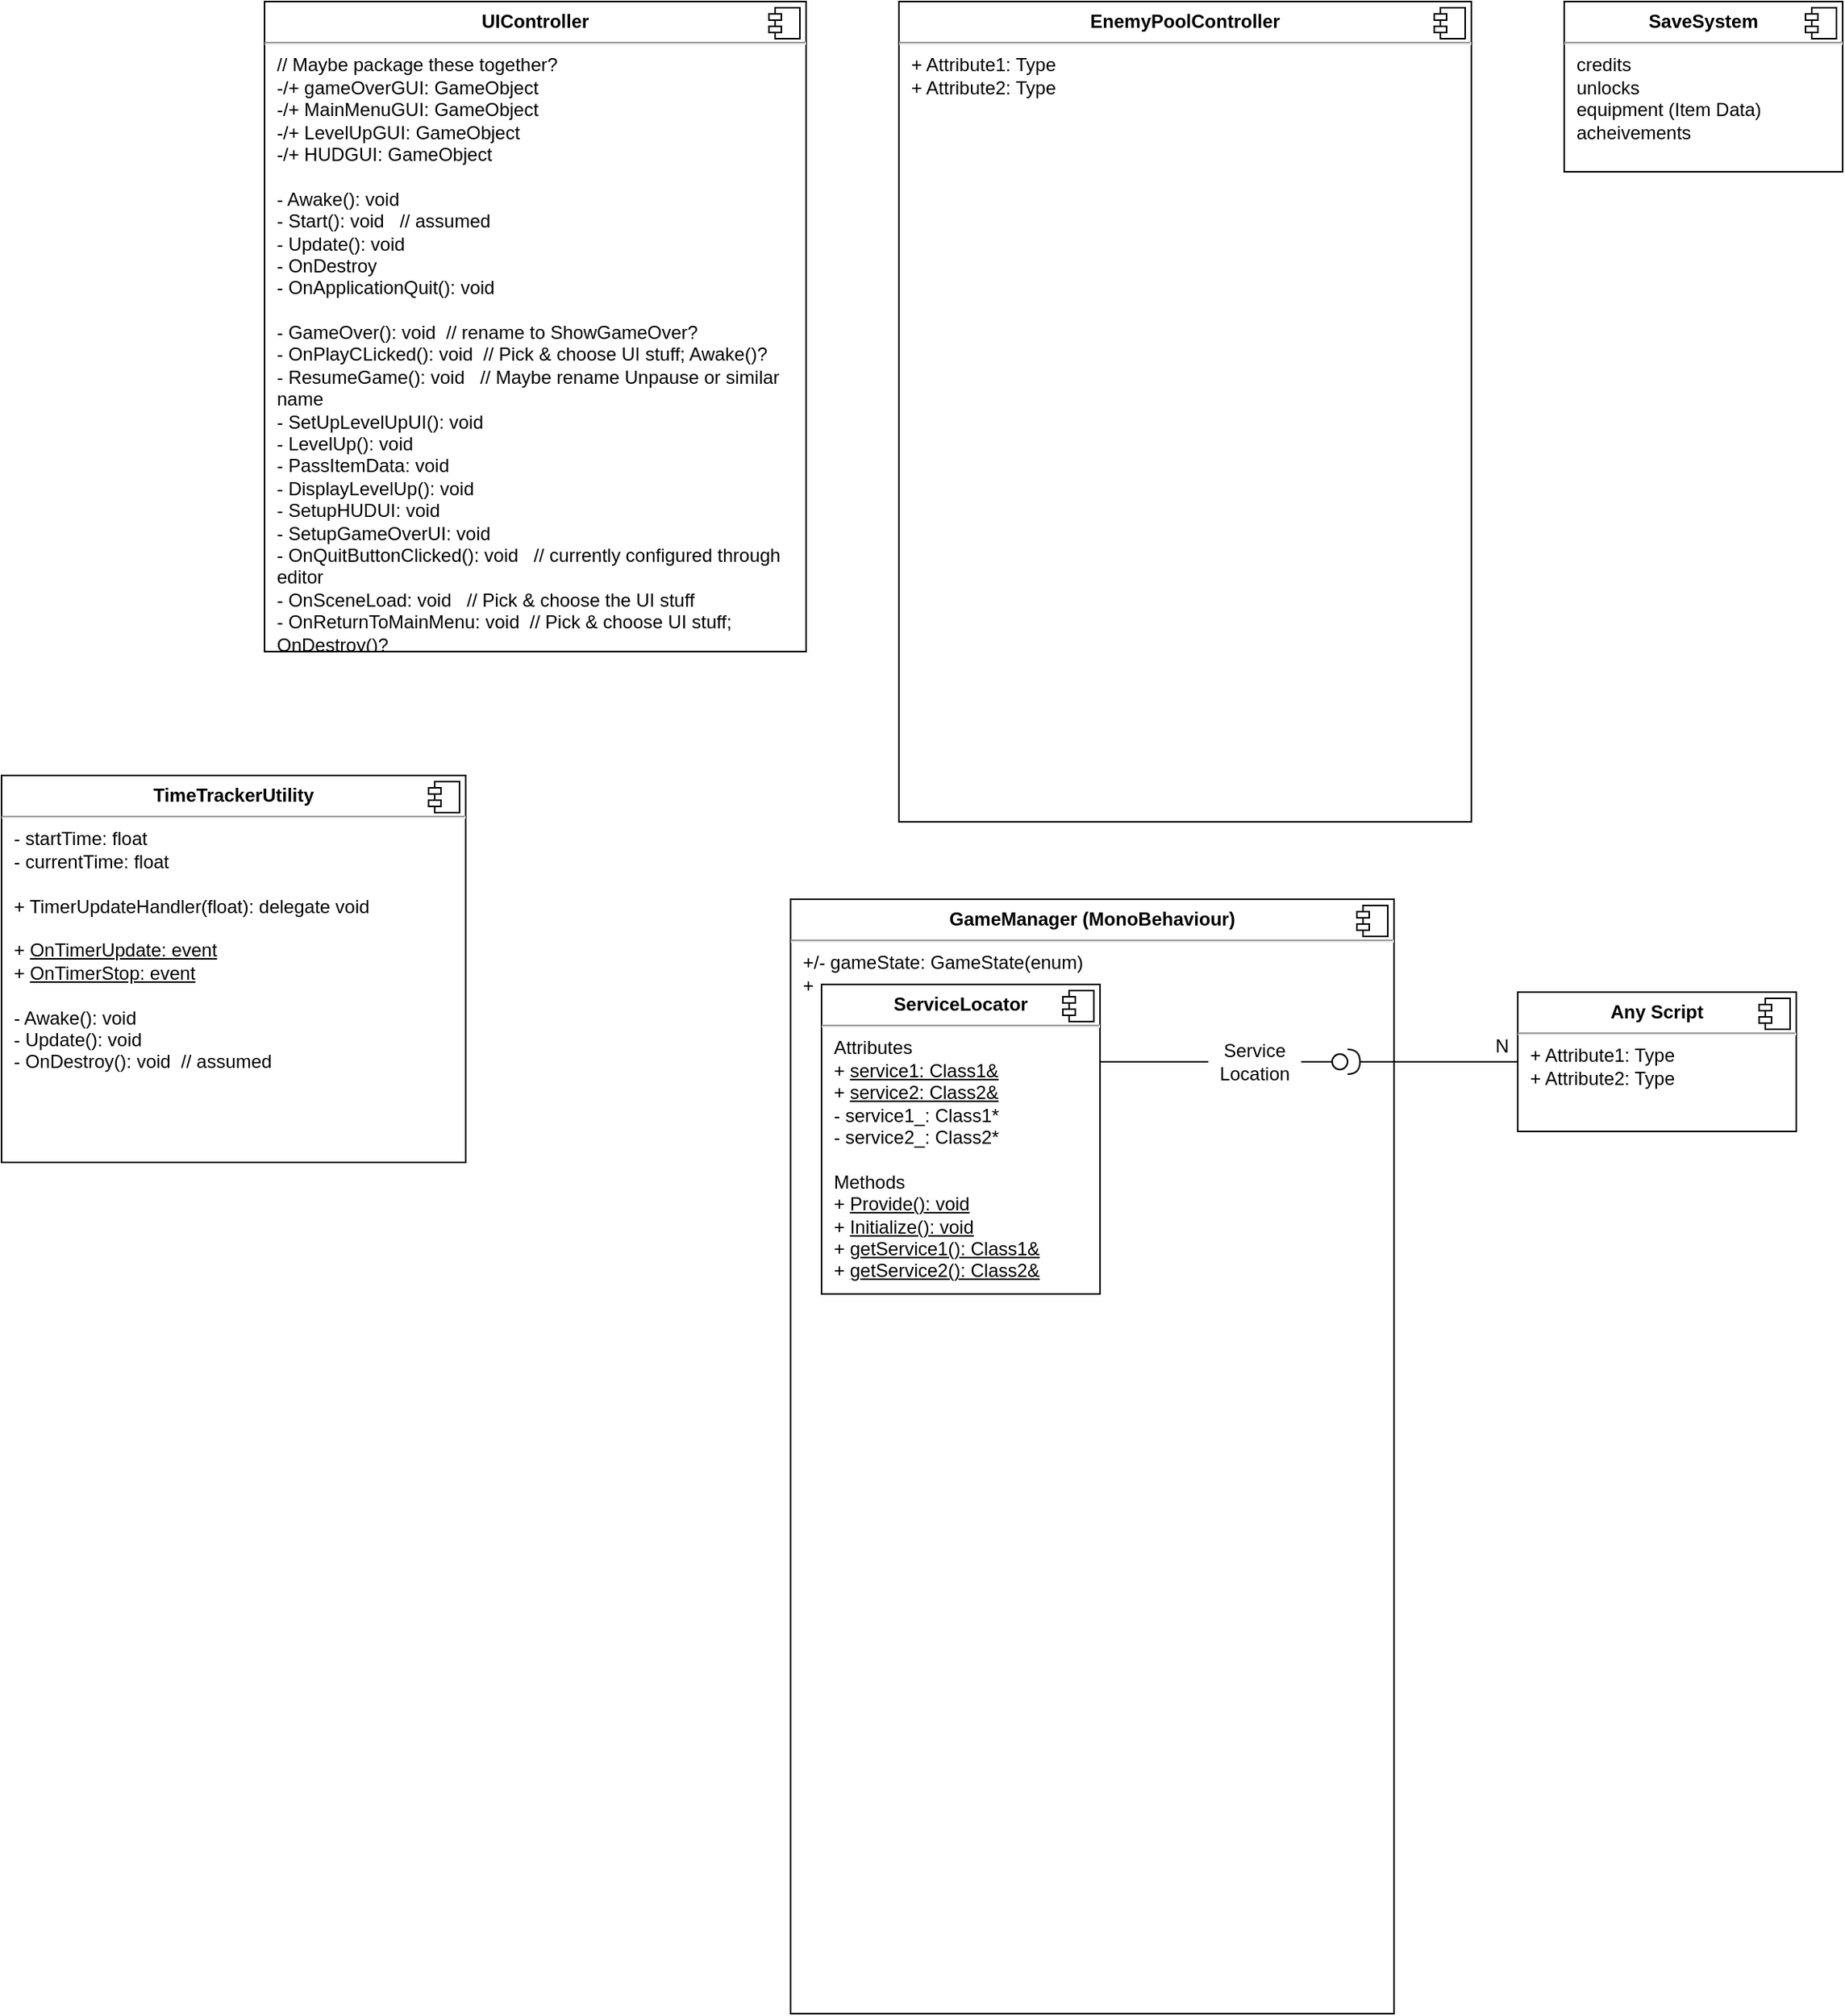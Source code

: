 <mxfile version="21.3.7" type="device">
  <diagram id="C5RBs43oDa-KdzZeNtuy" name="Page-1">
    <mxGraphModel dx="3218" dy="2375" grid="1" gridSize="10" guides="1" tooltips="1" connect="1" arrows="1" fold="1" page="1" pageScale="1" pageWidth="827" pageHeight="1169" math="0" shadow="0">
      <root>
        <mxCell id="WIyWlLk6GJQsqaUBKTNV-0" />
        <mxCell id="WIyWlLk6GJQsqaUBKTNV-1" parent="WIyWlLk6GJQsqaUBKTNV-0" />
        <mxCell id="jma4KsqjWtt4Johjfto5-11" value="&lt;p style=&quot;margin:0px;margin-top:6px;text-align:center;&quot;&gt;&lt;b&gt;GameManager (MonoBehaviour)&lt;/b&gt;&lt;/p&gt;&lt;hr&gt;&lt;p style=&quot;margin:0px;margin-left:8px;&quot;&gt;+/- gameState: GameState(enum)&lt;br&gt;+&amp;nbsp;&lt;/p&gt;&lt;p style=&quot;margin:0px;margin-left:8px;&quot;&gt;&lt;br&gt;&lt;/p&gt;&lt;p style=&quot;margin:0px;margin-left:8px;&quot;&gt;&lt;br&gt;&lt;/p&gt;&lt;p style=&quot;margin:0px;margin-left:8px;&quot;&gt;&lt;br&gt;&lt;/p&gt;&lt;p style=&quot;margin:0px;margin-left:8px;&quot;&gt;&lt;br&gt;&lt;/p&gt;&lt;p style=&quot;margin:0px;margin-left:8px;&quot;&gt;&lt;br&gt;&lt;/p&gt;&lt;p style=&quot;margin:0px;margin-left:8px;&quot;&gt;&lt;br&gt;&lt;/p&gt;&lt;p style=&quot;margin:0px;margin-left:8px;&quot;&gt;&lt;br&gt;&lt;/p&gt;&lt;p style=&quot;margin:0px;margin-left:8px;&quot;&gt;&lt;br&gt;&lt;/p&gt;&lt;p style=&quot;margin:0px;margin-left:8px;&quot;&gt;&lt;br&gt;&lt;/p&gt;&lt;p style=&quot;margin:0px;margin-left:8px;&quot;&gt;&lt;br&gt;&lt;/p&gt;&lt;p style=&quot;margin:0px;margin-left:8px;&quot;&gt;&lt;br&gt;&lt;/p&gt;&lt;p style=&quot;margin:0px;margin-left:8px;&quot;&gt;&lt;br&gt;&lt;/p&gt;&lt;p style=&quot;margin:0px;margin-left:8px;&quot;&gt;&lt;br&gt;&lt;/p&gt;&lt;p style=&quot;margin:0px;margin-left:8px;&quot;&gt;&lt;br&gt;&lt;/p&gt;&lt;p style=&quot;margin:0px;margin-left:8px;&quot;&gt;&lt;br&gt;&lt;/p&gt;" style="align=left;overflow=fill;html=1;dropTarget=0;whiteSpace=wrap;" parent="WIyWlLk6GJQsqaUBKTNV-1" vertex="1">
          <mxGeometry x="280" y="280" width="390" height="720" as="geometry" />
        </mxCell>
        <mxCell id="jma4KsqjWtt4Johjfto5-12" value="" style="shape=component;jettyWidth=8;jettyHeight=4;" parent="jma4KsqjWtt4Johjfto5-11" vertex="1">
          <mxGeometry x="1" width="20" height="20" relative="1" as="geometry">
            <mxPoint x="-24" y="4" as="offset" />
          </mxGeometry>
        </mxCell>
        <mxCell id="jma4KsqjWtt4Johjfto5-0" value="&lt;p style=&quot;margin:0px;margin-top:6px;text-align:center;&quot;&gt;&lt;b&gt;ServiceLocator&lt;/b&gt;&lt;/p&gt;&lt;hr&gt;&lt;p style=&quot;margin:0px;margin-left:8px;&quot;&gt;Attributes&lt;/p&gt;&lt;p style=&quot;margin:0px;margin-left:8px;&quot;&gt;+ &lt;u&gt;service1: Class1&amp;amp;&lt;/u&gt;&lt;/p&gt;&lt;p style=&quot;margin:0px;margin-left:8px;&quot;&gt;+ &lt;u&gt;service2: Class2&amp;amp;&lt;/u&gt;&lt;/p&gt;&lt;p style=&quot;margin:0px;margin-left:8px;&quot;&gt;&lt;span style=&quot;background-color: initial;&quot;&gt;- service1_: Class1*&lt;/span&gt;&lt;br&gt;&lt;/p&gt;&lt;p style=&quot;margin:0px;margin-left:8px;&quot;&gt;- service2_: Class2*&lt;u&gt;&lt;br&gt;&lt;/u&gt;&lt;/p&gt;&lt;p style=&quot;margin:0px;margin-left:8px;&quot;&gt;&lt;u&gt;&lt;br&gt;&lt;/u&gt;&lt;/p&gt;&lt;p style=&quot;margin:0px;margin-left:8px;&quot;&gt;Methods&lt;/p&gt;&lt;p style=&quot;margin:0px;margin-left:8px;&quot;&gt;+ &lt;u&gt;Provide(): void&lt;/u&gt;&lt;/p&gt;&lt;p style=&quot;margin:0px;margin-left:8px;&quot;&gt;+ &lt;u&gt;Initialize(): void&lt;/u&gt;&lt;/p&gt;&lt;p style=&quot;margin:0px;margin-left:8px;&quot;&gt;+ &lt;u&gt;getService1(): Class1&amp;amp;&lt;/u&gt;&lt;/p&gt;&lt;p style=&quot;margin:0px;margin-left:8px;&quot;&gt;+ &lt;u&gt;getService2(): Class2&amp;amp;&lt;/u&gt;&lt;/p&gt;" style="align=left;overflow=fill;html=1;dropTarget=0;whiteSpace=wrap;" parent="WIyWlLk6GJQsqaUBKTNV-1" vertex="1">
          <mxGeometry x="300" y="335" width="180" height="200" as="geometry" />
        </mxCell>
        <mxCell id="jma4KsqjWtt4Johjfto5-1" value="" style="shape=component;jettyWidth=8;jettyHeight=4;" parent="jma4KsqjWtt4Johjfto5-0" vertex="1">
          <mxGeometry x="1" width="20" height="20" relative="1" as="geometry">
            <mxPoint x="-24" y="4" as="offset" />
          </mxGeometry>
        </mxCell>
        <mxCell id="jma4KsqjWtt4Johjfto5-3" value="" style="rounded=0;orthogonalLoop=1;jettySize=auto;html=1;endArrow=none;endFill=0;sketch=0;sourcePerimeterSpacing=0;targetPerimeterSpacing=0;exitX=1;exitY=0.5;exitDx=0;exitDy=0;" parent="WIyWlLk6GJQsqaUBKTNV-1" source="jma4KsqjWtt4Johjfto5-7" target="jma4KsqjWtt4Johjfto5-5" edge="1">
          <mxGeometry relative="1" as="geometry">
            <mxPoint x="566" y="375" as="sourcePoint" />
            <mxPoint x="570" y="380" as="targetPoint" />
          </mxGeometry>
        </mxCell>
        <mxCell id="jma4KsqjWtt4Johjfto5-4" value="" style="rounded=0;orthogonalLoop=1;jettySize=auto;html=1;endArrow=halfCircle;endFill=0;endSize=6;strokeWidth=1;sketch=0;exitX=0;exitY=0.5;exitDx=0;exitDy=0;" parent="WIyWlLk6GJQsqaUBKTNV-1" source="jma4KsqjWtt4Johjfto5-9" target="jma4KsqjWtt4Johjfto5-5" edge="1">
          <mxGeometry relative="1" as="geometry">
            <mxPoint x="760" y="405" as="sourcePoint" />
            <mxPoint x="566" y="340" as="targetPoint" />
          </mxGeometry>
        </mxCell>
        <mxCell id="jma4KsqjWtt4Johjfto5-5" value="" style="ellipse;whiteSpace=wrap;html=1;align=center;aspect=fixed;resizable=0;points=[];outlineConnect=0;sketch=0;" parent="WIyWlLk6GJQsqaUBKTNV-1" vertex="1">
          <mxGeometry x="630" y="380" width="10" height="10" as="geometry" />
        </mxCell>
        <mxCell id="jma4KsqjWtt4Johjfto5-8" value="" style="rounded=0;orthogonalLoop=1;jettySize=auto;html=1;endArrow=none;endFill=0;sketch=0;sourcePerimeterSpacing=0;targetPerimeterSpacing=0;exitX=1;exitY=0.25;exitDx=0;exitDy=0;" parent="WIyWlLk6GJQsqaUBKTNV-1" source="jma4KsqjWtt4Johjfto5-0" target="jma4KsqjWtt4Johjfto5-7" edge="1">
          <mxGeometry relative="1" as="geometry">
            <mxPoint x="414" y="350" as="sourcePoint" />
            <mxPoint x="414" y="290" as="targetPoint" />
          </mxGeometry>
        </mxCell>
        <mxCell id="jma4KsqjWtt4Johjfto5-7" value="Service Location" style="text;html=1;strokeColor=none;fillColor=none;align=center;verticalAlign=middle;whiteSpace=wrap;rounded=0;" parent="WIyWlLk6GJQsqaUBKTNV-1" vertex="1">
          <mxGeometry x="550" y="370" width="60" height="30" as="geometry" />
        </mxCell>
        <mxCell id="jma4KsqjWtt4Johjfto5-9" value="&lt;p style=&quot;margin:0px;margin-top:6px;text-align:center;&quot;&gt;&lt;b&gt;Any Script&lt;/b&gt;&lt;/p&gt;&lt;hr&gt;&lt;p style=&quot;margin:0px;margin-left:8px;&quot;&gt;+ Attribute1: Type&lt;br&gt;+ Attribute2: Type&lt;/p&gt;" style="align=left;overflow=fill;html=1;dropTarget=0;whiteSpace=wrap;" parent="WIyWlLk6GJQsqaUBKTNV-1" vertex="1">
          <mxGeometry x="750" y="340" width="180" height="90" as="geometry" />
        </mxCell>
        <mxCell id="jma4KsqjWtt4Johjfto5-10" value="" style="shape=component;jettyWidth=8;jettyHeight=4;" parent="jma4KsqjWtt4Johjfto5-9" vertex="1">
          <mxGeometry x="1" width="20" height="20" relative="1" as="geometry">
            <mxPoint x="-24" y="4" as="offset" />
          </mxGeometry>
        </mxCell>
        <mxCell id="jma4KsqjWtt4Johjfto5-13" value="N" style="text;html=1;strokeColor=none;fillColor=none;align=center;verticalAlign=middle;whiteSpace=wrap;rounded=0;" parent="WIyWlLk6GJQsqaUBKTNV-1" vertex="1">
          <mxGeometry x="710" y="360" width="60" height="30" as="geometry" />
        </mxCell>
        <mxCell id="UgNJFlqmVox4R-EowWa5-0" value="&lt;p style=&quot;margin:0px;margin-top:6px;text-align:center;&quot;&gt;&lt;b&gt;UIController&lt;/b&gt;&lt;/p&gt;&lt;hr&gt;&lt;p style=&quot;margin:0px;margin-left:8px;&quot;&gt;// Maybe package these together?&lt;/p&gt;&lt;p style=&quot;margin:0px;margin-left:8px;&quot;&gt;-/+ gameOverGUI: GameObject&lt;br&gt;-/+ MainMenuGUI: GameObject&lt;/p&gt;&lt;p style=&quot;margin:0px;margin-left:8px;&quot;&gt;-/+ LevelUpGUI: GameObject&lt;/p&gt;&lt;p style=&quot;margin:0px;margin-left:8px;&quot;&gt;-/+ HUDGUI: GameObject&amp;nbsp;&amp;nbsp;&lt;/p&gt;&lt;p style=&quot;margin:0px;margin-left:8px;&quot;&gt;&lt;br&gt;&lt;/p&gt;&lt;p style=&quot;margin:0px;margin-left:8px;&quot;&gt;- Awake(): void&lt;/p&gt;&lt;p style=&quot;margin:0px;margin-left:8px;&quot;&gt;- Start(): void&amp;nbsp; &amp;nbsp;// assumed&lt;/p&gt;&lt;p style=&quot;margin:0px;margin-left:8px;&quot;&gt;- Update(): void&lt;/p&gt;&lt;p style=&quot;margin:0px;margin-left:8px;&quot;&gt;- OnDestroy&lt;/p&gt;&lt;p style=&quot;margin:0px;margin-left:8px;&quot;&gt;- OnApplicationQuit(): void&lt;/p&gt;&lt;p style=&quot;margin:0px;margin-left:8px;&quot;&gt;&lt;br&gt;&lt;/p&gt;&lt;p style=&quot;margin:0px;margin-left:8px;&quot;&gt;- GameOver(): void&amp;nbsp; // rename to ShowGameOver?&lt;/p&gt;&lt;p style=&quot;margin:0px;margin-left:8px;&quot;&gt;- OnPlayCLicked(): void&amp;nbsp; // Pick &amp;amp; choose UI stuff; Awake()?&lt;/p&gt;&lt;p style=&quot;margin:0px;margin-left:8px;&quot;&gt;- ResumeGame(): void&amp;nbsp; &amp;nbsp;// Maybe rename Unpause or similar name&lt;/p&gt;&lt;p style=&quot;margin:0px;margin-left:8px;&quot;&gt;- SetUpLevelUpUI(): void&lt;/p&gt;&lt;p style=&quot;margin:0px;margin-left:8px;&quot;&gt;- LevelUp(): void&lt;/p&gt;&lt;p style=&quot;margin:0px;margin-left:8px;&quot;&gt;- PassItemData: void&lt;/p&gt;&lt;p style=&quot;margin:0px;margin-left:8px;&quot;&gt;- DisplayLevelUp(): void&lt;/p&gt;&lt;p style=&quot;margin:0px;margin-left:8px;&quot;&gt;- SetupHUDUI: void&lt;/p&gt;&lt;p style=&quot;margin:0px;margin-left:8px;&quot;&gt;- SetupGameOverUI: void&lt;/p&gt;&lt;p style=&quot;margin:0px;margin-left:8px;&quot;&gt;- OnQuitButtonClicked(): void&amp;nbsp; &amp;nbsp;// currently configured through editor&lt;/p&gt;&lt;p style=&quot;margin:0px;margin-left:8px;&quot;&gt;- OnSceneLoad: void&amp;nbsp; &amp;nbsp;// Pick &amp;amp; choose the UI stuff&lt;/p&gt;&lt;p style=&quot;margin:0px;margin-left:8px;&quot;&gt;- OnReturnToMainMenu: void&amp;nbsp; // Pick &amp;amp; choose UI stuff; OnDestroy()?&lt;/p&gt;" style="align=left;overflow=fill;html=1;dropTarget=0;whiteSpace=wrap;" vertex="1" parent="WIyWlLk6GJQsqaUBKTNV-1">
          <mxGeometry x="-60" y="-300" width="350" height="420" as="geometry" />
        </mxCell>
        <mxCell id="UgNJFlqmVox4R-EowWa5-1" value="" style="shape=component;jettyWidth=8;jettyHeight=4;" vertex="1" parent="UgNJFlqmVox4R-EowWa5-0">
          <mxGeometry x="1" width="20" height="20" relative="1" as="geometry">
            <mxPoint x="-24" y="4" as="offset" />
          </mxGeometry>
        </mxCell>
        <mxCell id="UgNJFlqmVox4R-EowWa5-3" value="&lt;p style=&quot;margin:0px;margin-top:6px;text-align:center;&quot;&gt;&lt;b&gt;TimeTrackerUtility&lt;/b&gt;&lt;/p&gt;&lt;hr&gt;&lt;p style=&quot;margin:0px;margin-left:8px;&quot;&gt;- startTime: float&lt;br&gt;- currentTime: float&lt;/p&gt;&lt;p style=&quot;margin:0px;margin-left:8px;&quot;&gt;&lt;br&gt;&lt;/p&gt;&lt;p style=&quot;margin:0px;margin-left:8px;&quot;&gt;+ TimerUpdateHandler(float): delegate void&lt;/p&gt;&lt;p style=&quot;margin:0px;margin-left:8px;&quot;&gt;&lt;br&gt;&lt;/p&gt;&lt;p style=&quot;margin:0px;margin-left:8px;&quot;&gt;+ &lt;u&gt;OnTimerUpdate: event&lt;/u&gt;&lt;/p&gt;&lt;p style=&quot;margin:0px;margin-left:8px;&quot;&gt;+&amp;nbsp;&lt;u&gt;OnTimerStop: event&lt;/u&gt;&lt;u&gt;&lt;br&gt;&lt;/u&gt;&lt;/p&gt;&lt;p style=&quot;margin:0px;margin-left:8px;&quot;&gt;&lt;u&gt;&lt;br&gt;&lt;/u&gt;&lt;/p&gt;&lt;p style=&quot;margin:0px;margin-left:8px;&quot;&gt;- Awake(): void&lt;/p&gt;&lt;p style=&quot;margin:0px;margin-left:8px;&quot;&gt;- Update(): void&amp;nbsp;&lt;/p&gt;&lt;p style=&quot;margin:0px;margin-left:8px;&quot;&gt;- OnDestroy(): void&amp;nbsp; // assumed&lt;/p&gt;" style="align=left;overflow=fill;html=1;dropTarget=0;whiteSpace=wrap;" vertex="1" parent="WIyWlLk6GJQsqaUBKTNV-1">
          <mxGeometry x="-230" y="200" width="300" height="250" as="geometry" />
        </mxCell>
        <mxCell id="UgNJFlqmVox4R-EowWa5-4" value="" style="shape=component;jettyWidth=8;jettyHeight=4;" vertex="1" parent="UgNJFlqmVox4R-EowWa5-3">
          <mxGeometry x="1" width="20" height="20" relative="1" as="geometry">
            <mxPoint x="-24" y="4" as="offset" />
          </mxGeometry>
        </mxCell>
        <mxCell id="UgNJFlqmVox4R-EowWa5-6" value="&lt;p style=&quot;margin:0px;margin-top:6px;text-align:center;&quot;&gt;&lt;b&gt;EnemyPoolController&lt;/b&gt;&lt;/p&gt;&lt;hr&gt;&lt;p style=&quot;margin:0px;margin-left:8px;&quot;&gt;+ Attribute1: Type&lt;br&gt;+ Attribute2: Type&lt;/p&gt;" style="align=left;overflow=fill;html=1;dropTarget=0;whiteSpace=wrap;" vertex="1" parent="WIyWlLk6GJQsqaUBKTNV-1">
          <mxGeometry x="350" y="-300" width="370" height="530" as="geometry" />
        </mxCell>
        <mxCell id="UgNJFlqmVox4R-EowWa5-7" value="" style="shape=component;jettyWidth=8;jettyHeight=4;" vertex="1" parent="UgNJFlqmVox4R-EowWa5-6">
          <mxGeometry x="1" width="20" height="20" relative="1" as="geometry">
            <mxPoint x="-24" y="4" as="offset" />
          </mxGeometry>
        </mxCell>
        <mxCell id="UgNJFlqmVox4R-EowWa5-11" value="&lt;p style=&quot;margin:0px;margin-top:6px;text-align:center;&quot;&gt;&lt;b&gt;SaveSystem&lt;/b&gt;&lt;/p&gt;&lt;hr&gt;&lt;p style=&quot;margin:0px;margin-left:8px;&quot;&gt;credits&lt;/p&gt;&lt;p style=&quot;margin:0px;margin-left:8px;&quot;&gt;unlocks&lt;/p&gt;&lt;p style=&quot;margin:0px;margin-left:8px;&quot;&gt;equipment (Item Data)&lt;/p&gt;&lt;p style=&quot;margin:0px;margin-left:8px;&quot;&gt;acheivements&lt;/p&gt;&lt;p style=&quot;margin:0px;margin-left:8px;&quot;&gt;&lt;br&gt;&lt;/p&gt;" style="align=left;overflow=fill;html=1;dropTarget=0;whiteSpace=wrap;" vertex="1" parent="WIyWlLk6GJQsqaUBKTNV-1">
          <mxGeometry x="780" y="-300" width="180" height="110" as="geometry" />
        </mxCell>
        <mxCell id="UgNJFlqmVox4R-EowWa5-12" value="" style="shape=component;jettyWidth=8;jettyHeight=4;" vertex="1" parent="UgNJFlqmVox4R-EowWa5-11">
          <mxGeometry x="1" width="20" height="20" relative="1" as="geometry">
            <mxPoint x="-24" y="4" as="offset" />
          </mxGeometry>
        </mxCell>
      </root>
    </mxGraphModel>
  </diagram>
</mxfile>
